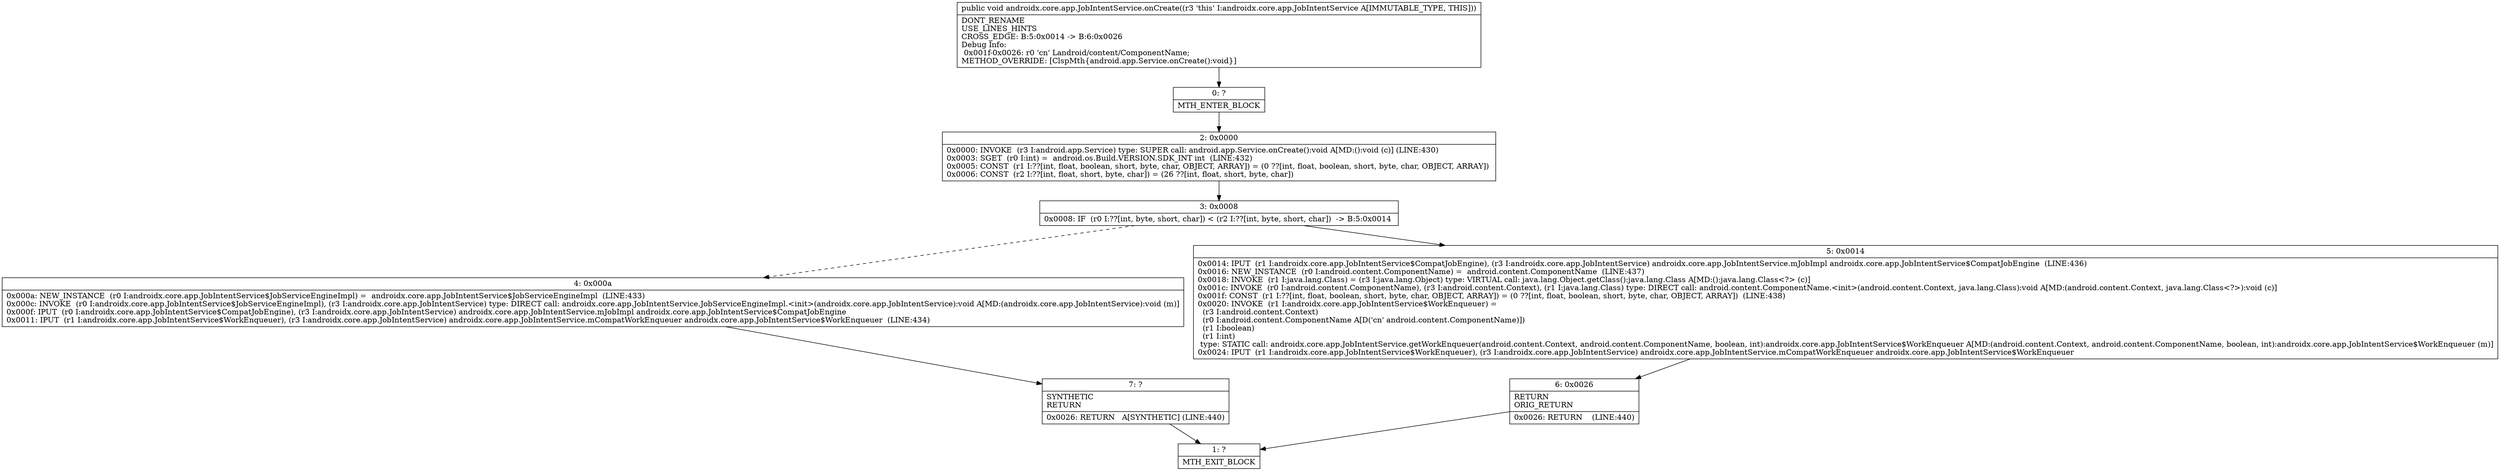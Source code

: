 digraph "CFG forandroidx.core.app.JobIntentService.onCreate()V" {
Node_0 [shape=record,label="{0\:\ ?|MTH_ENTER_BLOCK\l}"];
Node_2 [shape=record,label="{2\:\ 0x0000|0x0000: INVOKE  (r3 I:android.app.Service) type: SUPER call: android.app.Service.onCreate():void A[MD:():void (c)] (LINE:430)\l0x0003: SGET  (r0 I:int) =  android.os.Build.VERSION.SDK_INT int  (LINE:432)\l0x0005: CONST  (r1 I:??[int, float, boolean, short, byte, char, OBJECT, ARRAY]) = (0 ??[int, float, boolean, short, byte, char, OBJECT, ARRAY]) \l0x0006: CONST  (r2 I:??[int, float, short, byte, char]) = (26 ??[int, float, short, byte, char]) \l}"];
Node_3 [shape=record,label="{3\:\ 0x0008|0x0008: IF  (r0 I:??[int, byte, short, char]) \< (r2 I:??[int, byte, short, char])  \-\> B:5:0x0014 \l}"];
Node_4 [shape=record,label="{4\:\ 0x000a|0x000a: NEW_INSTANCE  (r0 I:androidx.core.app.JobIntentService$JobServiceEngineImpl) =  androidx.core.app.JobIntentService$JobServiceEngineImpl  (LINE:433)\l0x000c: INVOKE  (r0 I:androidx.core.app.JobIntentService$JobServiceEngineImpl), (r3 I:androidx.core.app.JobIntentService) type: DIRECT call: androidx.core.app.JobIntentService.JobServiceEngineImpl.\<init\>(androidx.core.app.JobIntentService):void A[MD:(androidx.core.app.JobIntentService):void (m)]\l0x000f: IPUT  (r0 I:androidx.core.app.JobIntentService$CompatJobEngine), (r3 I:androidx.core.app.JobIntentService) androidx.core.app.JobIntentService.mJobImpl androidx.core.app.JobIntentService$CompatJobEngine \l0x0011: IPUT  (r1 I:androidx.core.app.JobIntentService$WorkEnqueuer), (r3 I:androidx.core.app.JobIntentService) androidx.core.app.JobIntentService.mCompatWorkEnqueuer androidx.core.app.JobIntentService$WorkEnqueuer  (LINE:434)\l}"];
Node_7 [shape=record,label="{7\:\ ?|SYNTHETIC\lRETURN\l|0x0026: RETURN   A[SYNTHETIC] (LINE:440)\l}"];
Node_1 [shape=record,label="{1\:\ ?|MTH_EXIT_BLOCK\l}"];
Node_5 [shape=record,label="{5\:\ 0x0014|0x0014: IPUT  (r1 I:androidx.core.app.JobIntentService$CompatJobEngine), (r3 I:androidx.core.app.JobIntentService) androidx.core.app.JobIntentService.mJobImpl androidx.core.app.JobIntentService$CompatJobEngine  (LINE:436)\l0x0016: NEW_INSTANCE  (r0 I:android.content.ComponentName) =  android.content.ComponentName  (LINE:437)\l0x0018: INVOKE  (r1 I:java.lang.Class) = (r3 I:java.lang.Object) type: VIRTUAL call: java.lang.Object.getClass():java.lang.Class A[MD:():java.lang.Class\<?\> (c)]\l0x001c: INVOKE  (r0 I:android.content.ComponentName), (r3 I:android.content.Context), (r1 I:java.lang.Class) type: DIRECT call: android.content.ComponentName.\<init\>(android.content.Context, java.lang.Class):void A[MD:(android.content.Context, java.lang.Class\<?\>):void (c)]\l0x001f: CONST  (r1 I:??[int, float, boolean, short, byte, char, OBJECT, ARRAY]) = (0 ??[int, float, boolean, short, byte, char, OBJECT, ARRAY])  (LINE:438)\l0x0020: INVOKE  (r1 I:androidx.core.app.JobIntentService$WorkEnqueuer) = \l  (r3 I:android.content.Context)\l  (r0 I:android.content.ComponentName A[D('cn' android.content.ComponentName)])\l  (r1 I:boolean)\l  (r1 I:int)\l type: STATIC call: androidx.core.app.JobIntentService.getWorkEnqueuer(android.content.Context, android.content.ComponentName, boolean, int):androidx.core.app.JobIntentService$WorkEnqueuer A[MD:(android.content.Context, android.content.ComponentName, boolean, int):androidx.core.app.JobIntentService$WorkEnqueuer (m)]\l0x0024: IPUT  (r1 I:androidx.core.app.JobIntentService$WorkEnqueuer), (r3 I:androidx.core.app.JobIntentService) androidx.core.app.JobIntentService.mCompatWorkEnqueuer androidx.core.app.JobIntentService$WorkEnqueuer \l}"];
Node_6 [shape=record,label="{6\:\ 0x0026|RETURN\lORIG_RETURN\l|0x0026: RETURN    (LINE:440)\l}"];
MethodNode[shape=record,label="{public void androidx.core.app.JobIntentService.onCreate((r3 'this' I:androidx.core.app.JobIntentService A[IMMUTABLE_TYPE, THIS]))  | DONT_RENAME\lUSE_LINES_HINTS\lCROSS_EDGE: B:5:0x0014 \-\> B:6:0x0026\lDebug Info:\l  0x001f\-0x0026: r0 'cn' Landroid\/content\/ComponentName;\lMETHOD_OVERRIDE: [ClspMth\{android.app.Service.onCreate():void\}]\l}"];
MethodNode -> Node_0;Node_0 -> Node_2;
Node_2 -> Node_3;
Node_3 -> Node_4[style=dashed];
Node_3 -> Node_5;
Node_4 -> Node_7;
Node_7 -> Node_1;
Node_5 -> Node_6;
Node_6 -> Node_1;
}

